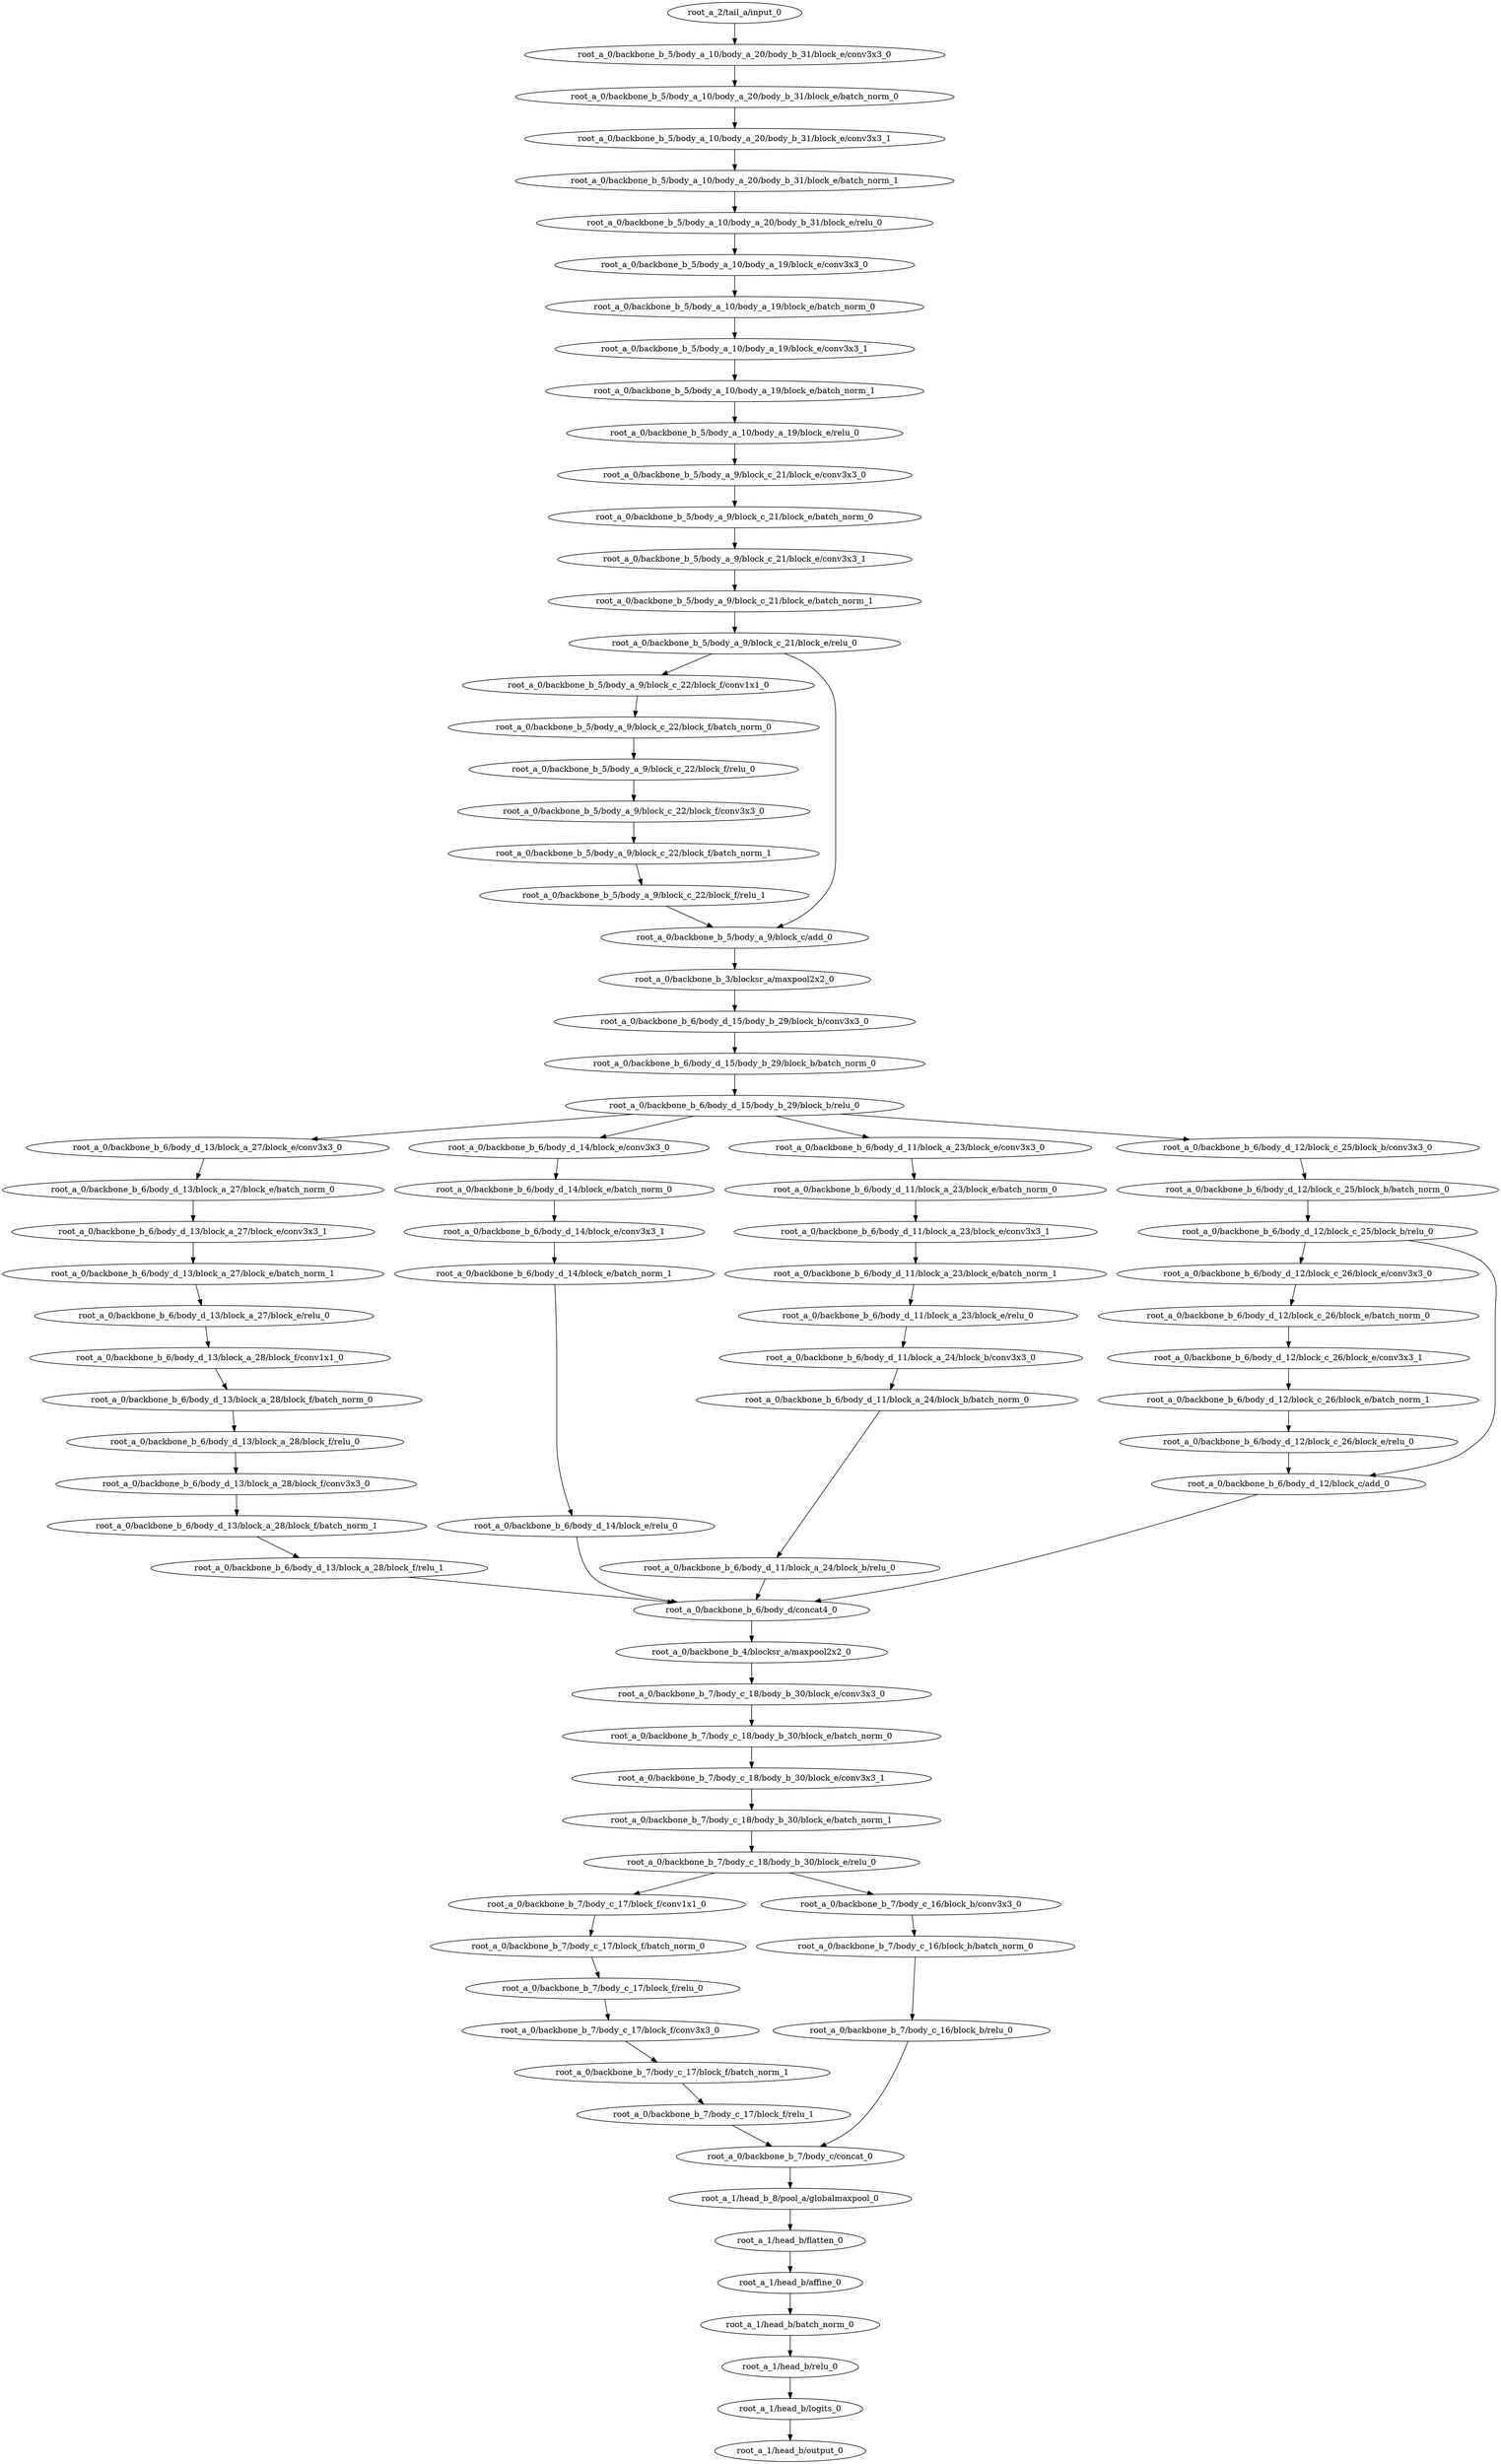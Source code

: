 digraph root_a {
	"root_a_2/tail_a/input_0"
	"root_a_0/backbone_b_5/body_a_10/body_a_20/body_b_31/block_e/conv3x3_0"
	"root_a_0/backbone_b_5/body_a_10/body_a_20/body_b_31/block_e/batch_norm_0"
	"root_a_0/backbone_b_5/body_a_10/body_a_20/body_b_31/block_e/conv3x3_1"
	"root_a_0/backbone_b_5/body_a_10/body_a_20/body_b_31/block_e/batch_norm_1"
	"root_a_0/backbone_b_5/body_a_10/body_a_20/body_b_31/block_e/relu_0"
	"root_a_0/backbone_b_5/body_a_10/body_a_19/block_e/conv3x3_0"
	"root_a_0/backbone_b_5/body_a_10/body_a_19/block_e/batch_norm_0"
	"root_a_0/backbone_b_5/body_a_10/body_a_19/block_e/conv3x3_1"
	"root_a_0/backbone_b_5/body_a_10/body_a_19/block_e/batch_norm_1"
	"root_a_0/backbone_b_5/body_a_10/body_a_19/block_e/relu_0"
	"root_a_0/backbone_b_5/body_a_9/block_c_21/block_e/conv3x3_0"
	"root_a_0/backbone_b_5/body_a_9/block_c_21/block_e/batch_norm_0"
	"root_a_0/backbone_b_5/body_a_9/block_c_21/block_e/conv3x3_1"
	"root_a_0/backbone_b_5/body_a_9/block_c_21/block_e/batch_norm_1"
	"root_a_0/backbone_b_5/body_a_9/block_c_21/block_e/relu_0"
	"root_a_0/backbone_b_5/body_a_9/block_c_22/block_f/conv1x1_0"
	"root_a_0/backbone_b_5/body_a_9/block_c_22/block_f/batch_norm_0"
	"root_a_0/backbone_b_5/body_a_9/block_c_22/block_f/relu_0"
	"root_a_0/backbone_b_5/body_a_9/block_c_22/block_f/conv3x3_0"
	"root_a_0/backbone_b_5/body_a_9/block_c_22/block_f/batch_norm_1"
	"root_a_0/backbone_b_5/body_a_9/block_c_22/block_f/relu_1"
	"root_a_0/backbone_b_5/body_a_9/block_c/add_0"
	"root_a_0/backbone_b_3/blocksr_a/maxpool2x2_0"
	"root_a_0/backbone_b_6/body_d_15/body_b_29/block_b/conv3x3_0"
	"root_a_0/backbone_b_6/body_d_15/body_b_29/block_b/batch_norm_0"
	"root_a_0/backbone_b_6/body_d_15/body_b_29/block_b/relu_0"
	"root_a_0/backbone_b_6/body_d_13/block_a_27/block_e/conv3x3_0"
	"root_a_0/backbone_b_6/body_d_13/block_a_27/block_e/batch_norm_0"
	"root_a_0/backbone_b_6/body_d_13/block_a_27/block_e/conv3x3_1"
	"root_a_0/backbone_b_6/body_d_13/block_a_27/block_e/batch_norm_1"
	"root_a_0/backbone_b_6/body_d_13/block_a_27/block_e/relu_0"
	"root_a_0/backbone_b_6/body_d_13/block_a_28/block_f/conv1x1_0"
	"root_a_0/backbone_b_6/body_d_13/block_a_28/block_f/batch_norm_0"
	"root_a_0/backbone_b_6/body_d_13/block_a_28/block_f/relu_0"
	"root_a_0/backbone_b_6/body_d_13/block_a_28/block_f/conv3x3_0"
	"root_a_0/backbone_b_6/body_d_13/block_a_28/block_f/batch_norm_1"
	"root_a_0/backbone_b_6/body_d_13/block_a_28/block_f/relu_1"
	"root_a_0/backbone_b_6/body_d_14/block_e/conv3x3_0"
	"root_a_0/backbone_b_6/body_d_14/block_e/batch_norm_0"
	"root_a_0/backbone_b_6/body_d_14/block_e/conv3x3_1"
	"root_a_0/backbone_b_6/body_d_14/block_e/batch_norm_1"
	"root_a_0/backbone_b_6/body_d_14/block_e/relu_0"
	"root_a_0/backbone_b_6/body_d_11/block_a_23/block_e/conv3x3_0"
	"root_a_0/backbone_b_6/body_d_11/block_a_23/block_e/batch_norm_0"
	"root_a_0/backbone_b_6/body_d_11/block_a_23/block_e/conv3x3_1"
	"root_a_0/backbone_b_6/body_d_11/block_a_23/block_e/batch_norm_1"
	"root_a_0/backbone_b_6/body_d_11/block_a_23/block_e/relu_0"
	"root_a_0/backbone_b_6/body_d_11/block_a_24/block_b/conv3x3_0"
	"root_a_0/backbone_b_6/body_d_11/block_a_24/block_b/batch_norm_0"
	"root_a_0/backbone_b_6/body_d_11/block_a_24/block_b/relu_0"
	"root_a_0/backbone_b_6/body_d_12/block_c_25/block_b/conv3x3_0"
	"root_a_0/backbone_b_6/body_d_12/block_c_25/block_b/batch_norm_0"
	"root_a_0/backbone_b_6/body_d_12/block_c_25/block_b/relu_0"
	"root_a_0/backbone_b_6/body_d_12/block_c_26/block_e/conv3x3_0"
	"root_a_0/backbone_b_6/body_d_12/block_c_26/block_e/batch_norm_0"
	"root_a_0/backbone_b_6/body_d_12/block_c_26/block_e/conv3x3_1"
	"root_a_0/backbone_b_6/body_d_12/block_c_26/block_e/batch_norm_1"
	"root_a_0/backbone_b_6/body_d_12/block_c_26/block_e/relu_0"
	"root_a_0/backbone_b_6/body_d_12/block_c/add_0"
	"root_a_0/backbone_b_6/body_d/concat4_0"
	"root_a_0/backbone_b_4/blocksr_a/maxpool2x2_0"
	"root_a_0/backbone_b_7/body_c_18/body_b_30/block_e/conv3x3_0"
	"root_a_0/backbone_b_7/body_c_18/body_b_30/block_e/batch_norm_0"
	"root_a_0/backbone_b_7/body_c_18/body_b_30/block_e/conv3x3_1"
	"root_a_0/backbone_b_7/body_c_18/body_b_30/block_e/batch_norm_1"
	"root_a_0/backbone_b_7/body_c_18/body_b_30/block_e/relu_0"
	"root_a_0/backbone_b_7/body_c_17/block_f/conv1x1_0"
	"root_a_0/backbone_b_7/body_c_17/block_f/batch_norm_0"
	"root_a_0/backbone_b_7/body_c_17/block_f/relu_0"
	"root_a_0/backbone_b_7/body_c_17/block_f/conv3x3_0"
	"root_a_0/backbone_b_7/body_c_17/block_f/batch_norm_1"
	"root_a_0/backbone_b_7/body_c_17/block_f/relu_1"
	"root_a_0/backbone_b_7/body_c_16/block_b/conv3x3_0"
	"root_a_0/backbone_b_7/body_c_16/block_b/batch_norm_0"
	"root_a_0/backbone_b_7/body_c_16/block_b/relu_0"
	"root_a_0/backbone_b_7/body_c/concat_0"
	"root_a_1/head_b_8/pool_a/globalmaxpool_0"
	"root_a_1/head_b/flatten_0"
	"root_a_1/head_b/affine_0"
	"root_a_1/head_b/batch_norm_0"
	"root_a_1/head_b/relu_0"
	"root_a_1/head_b/logits_0"
	"root_a_1/head_b/output_0"

	"root_a_2/tail_a/input_0" -> "root_a_0/backbone_b_5/body_a_10/body_a_20/body_b_31/block_e/conv3x3_0"
	"root_a_0/backbone_b_5/body_a_10/body_a_20/body_b_31/block_e/conv3x3_0" -> "root_a_0/backbone_b_5/body_a_10/body_a_20/body_b_31/block_e/batch_norm_0"
	"root_a_0/backbone_b_5/body_a_10/body_a_20/body_b_31/block_e/batch_norm_0" -> "root_a_0/backbone_b_5/body_a_10/body_a_20/body_b_31/block_e/conv3x3_1"
	"root_a_0/backbone_b_5/body_a_10/body_a_20/body_b_31/block_e/conv3x3_1" -> "root_a_0/backbone_b_5/body_a_10/body_a_20/body_b_31/block_e/batch_norm_1"
	"root_a_0/backbone_b_5/body_a_10/body_a_20/body_b_31/block_e/batch_norm_1" -> "root_a_0/backbone_b_5/body_a_10/body_a_20/body_b_31/block_e/relu_0"
	"root_a_0/backbone_b_5/body_a_10/body_a_20/body_b_31/block_e/relu_0" -> "root_a_0/backbone_b_5/body_a_10/body_a_19/block_e/conv3x3_0"
	"root_a_0/backbone_b_5/body_a_10/body_a_19/block_e/conv3x3_0" -> "root_a_0/backbone_b_5/body_a_10/body_a_19/block_e/batch_norm_0"
	"root_a_0/backbone_b_5/body_a_10/body_a_19/block_e/batch_norm_0" -> "root_a_0/backbone_b_5/body_a_10/body_a_19/block_e/conv3x3_1"
	"root_a_0/backbone_b_5/body_a_10/body_a_19/block_e/conv3x3_1" -> "root_a_0/backbone_b_5/body_a_10/body_a_19/block_e/batch_norm_1"
	"root_a_0/backbone_b_5/body_a_10/body_a_19/block_e/batch_norm_1" -> "root_a_0/backbone_b_5/body_a_10/body_a_19/block_e/relu_0"
	"root_a_0/backbone_b_5/body_a_10/body_a_19/block_e/relu_0" -> "root_a_0/backbone_b_5/body_a_9/block_c_21/block_e/conv3x3_0"
	"root_a_0/backbone_b_5/body_a_9/block_c_21/block_e/conv3x3_0" -> "root_a_0/backbone_b_5/body_a_9/block_c_21/block_e/batch_norm_0"
	"root_a_0/backbone_b_5/body_a_9/block_c_21/block_e/batch_norm_0" -> "root_a_0/backbone_b_5/body_a_9/block_c_21/block_e/conv3x3_1"
	"root_a_0/backbone_b_5/body_a_9/block_c_21/block_e/conv3x3_1" -> "root_a_0/backbone_b_5/body_a_9/block_c_21/block_e/batch_norm_1"
	"root_a_0/backbone_b_5/body_a_9/block_c_21/block_e/batch_norm_1" -> "root_a_0/backbone_b_5/body_a_9/block_c_21/block_e/relu_0"
	"root_a_0/backbone_b_5/body_a_9/block_c_21/block_e/relu_0" -> "root_a_0/backbone_b_5/body_a_9/block_c_22/block_f/conv1x1_0"
	"root_a_0/backbone_b_5/body_a_9/block_c_22/block_f/conv1x1_0" -> "root_a_0/backbone_b_5/body_a_9/block_c_22/block_f/batch_norm_0"
	"root_a_0/backbone_b_5/body_a_9/block_c_22/block_f/batch_norm_0" -> "root_a_0/backbone_b_5/body_a_9/block_c_22/block_f/relu_0"
	"root_a_0/backbone_b_5/body_a_9/block_c_22/block_f/relu_0" -> "root_a_0/backbone_b_5/body_a_9/block_c_22/block_f/conv3x3_0"
	"root_a_0/backbone_b_5/body_a_9/block_c_22/block_f/conv3x3_0" -> "root_a_0/backbone_b_5/body_a_9/block_c_22/block_f/batch_norm_1"
	"root_a_0/backbone_b_5/body_a_9/block_c_22/block_f/batch_norm_1" -> "root_a_0/backbone_b_5/body_a_9/block_c_22/block_f/relu_1"
	"root_a_0/backbone_b_5/body_a_9/block_c_22/block_f/relu_1" -> "root_a_0/backbone_b_5/body_a_9/block_c/add_0"
	"root_a_0/backbone_b_5/body_a_9/block_c_21/block_e/relu_0" -> "root_a_0/backbone_b_5/body_a_9/block_c/add_0"
	"root_a_0/backbone_b_5/body_a_9/block_c/add_0" -> "root_a_0/backbone_b_3/blocksr_a/maxpool2x2_0"
	"root_a_0/backbone_b_3/blocksr_a/maxpool2x2_0" -> "root_a_0/backbone_b_6/body_d_15/body_b_29/block_b/conv3x3_0"
	"root_a_0/backbone_b_6/body_d_15/body_b_29/block_b/conv3x3_0" -> "root_a_0/backbone_b_6/body_d_15/body_b_29/block_b/batch_norm_0"
	"root_a_0/backbone_b_6/body_d_15/body_b_29/block_b/batch_norm_0" -> "root_a_0/backbone_b_6/body_d_15/body_b_29/block_b/relu_0"
	"root_a_0/backbone_b_6/body_d_15/body_b_29/block_b/relu_0" -> "root_a_0/backbone_b_6/body_d_13/block_a_27/block_e/conv3x3_0"
	"root_a_0/backbone_b_6/body_d_13/block_a_27/block_e/conv3x3_0" -> "root_a_0/backbone_b_6/body_d_13/block_a_27/block_e/batch_norm_0"
	"root_a_0/backbone_b_6/body_d_13/block_a_27/block_e/batch_norm_0" -> "root_a_0/backbone_b_6/body_d_13/block_a_27/block_e/conv3x3_1"
	"root_a_0/backbone_b_6/body_d_13/block_a_27/block_e/conv3x3_1" -> "root_a_0/backbone_b_6/body_d_13/block_a_27/block_e/batch_norm_1"
	"root_a_0/backbone_b_6/body_d_13/block_a_27/block_e/batch_norm_1" -> "root_a_0/backbone_b_6/body_d_13/block_a_27/block_e/relu_0"
	"root_a_0/backbone_b_6/body_d_13/block_a_27/block_e/relu_0" -> "root_a_0/backbone_b_6/body_d_13/block_a_28/block_f/conv1x1_0"
	"root_a_0/backbone_b_6/body_d_13/block_a_28/block_f/conv1x1_0" -> "root_a_0/backbone_b_6/body_d_13/block_a_28/block_f/batch_norm_0"
	"root_a_0/backbone_b_6/body_d_13/block_a_28/block_f/batch_norm_0" -> "root_a_0/backbone_b_6/body_d_13/block_a_28/block_f/relu_0"
	"root_a_0/backbone_b_6/body_d_13/block_a_28/block_f/relu_0" -> "root_a_0/backbone_b_6/body_d_13/block_a_28/block_f/conv3x3_0"
	"root_a_0/backbone_b_6/body_d_13/block_a_28/block_f/conv3x3_0" -> "root_a_0/backbone_b_6/body_d_13/block_a_28/block_f/batch_norm_1"
	"root_a_0/backbone_b_6/body_d_13/block_a_28/block_f/batch_norm_1" -> "root_a_0/backbone_b_6/body_d_13/block_a_28/block_f/relu_1"
	"root_a_0/backbone_b_6/body_d_15/body_b_29/block_b/relu_0" -> "root_a_0/backbone_b_6/body_d_14/block_e/conv3x3_0"
	"root_a_0/backbone_b_6/body_d_14/block_e/conv3x3_0" -> "root_a_0/backbone_b_6/body_d_14/block_e/batch_norm_0"
	"root_a_0/backbone_b_6/body_d_14/block_e/batch_norm_0" -> "root_a_0/backbone_b_6/body_d_14/block_e/conv3x3_1"
	"root_a_0/backbone_b_6/body_d_14/block_e/conv3x3_1" -> "root_a_0/backbone_b_6/body_d_14/block_e/batch_norm_1"
	"root_a_0/backbone_b_6/body_d_14/block_e/batch_norm_1" -> "root_a_0/backbone_b_6/body_d_14/block_e/relu_0"
	"root_a_0/backbone_b_6/body_d_15/body_b_29/block_b/relu_0" -> "root_a_0/backbone_b_6/body_d_11/block_a_23/block_e/conv3x3_0"
	"root_a_0/backbone_b_6/body_d_11/block_a_23/block_e/conv3x3_0" -> "root_a_0/backbone_b_6/body_d_11/block_a_23/block_e/batch_norm_0"
	"root_a_0/backbone_b_6/body_d_11/block_a_23/block_e/batch_norm_0" -> "root_a_0/backbone_b_6/body_d_11/block_a_23/block_e/conv3x3_1"
	"root_a_0/backbone_b_6/body_d_11/block_a_23/block_e/conv3x3_1" -> "root_a_0/backbone_b_6/body_d_11/block_a_23/block_e/batch_norm_1"
	"root_a_0/backbone_b_6/body_d_11/block_a_23/block_e/batch_norm_1" -> "root_a_0/backbone_b_6/body_d_11/block_a_23/block_e/relu_0"
	"root_a_0/backbone_b_6/body_d_11/block_a_23/block_e/relu_0" -> "root_a_0/backbone_b_6/body_d_11/block_a_24/block_b/conv3x3_0"
	"root_a_0/backbone_b_6/body_d_11/block_a_24/block_b/conv3x3_0" -> "root_a_0/backbone_b_6/body_d_11/block_a_24/block_b/batch_norm_0"
	"root_a_0/backbone_b_6/body_d_11/block_a_24/block_b/batch_norm_0" -> "root_a_0/backbone_b_6/body_d_11/block_a_24/block_b/relu_0"
	"root_a_0/backbone_b_6/body_d_15/body_b_29/block_b/relu_0" -> "root_a_0/backbone_b_6/body_d_12/block_c_25/block_b/conv3x3_0"
	"root_a_0/backbone_b_6/body_d_12/block_c_25/block_b/conv3x3_0" -> "root_a_0/backbone_b_6/body_d_12/block_c_25/block_b/batch_norm_0"
	"root_a_0/backbone_b_6/body_d_12/block_c_25/block_b/batch_norm_0" -> "root_a_0/backbone_b_6/body_d_12/block_c_25/block_b/relu_0"
	"root_a_0/backbone_b_6/body_d_12/block_c_25/block_b/relu_0" -> "root_a_0/backbone_b_6/body_d_12/block_c_26/block_e/conv3x3_0"
	"root_a_0/backbone_b_6/body_d_12/block_c_26/block_e/conv3x3_0" -> "root_a_0/backbone_b_6/body_d_12/block_c_26/block_e/batch_norm_0"
	"root_a_0/backbone_b_6/body_d_12/block_c_26/block_e/batch_norm_0" -> "root_a_0/backbone_b_6/body_d_12/block_c_26/block_e/conv3x3_1"
	"root_a_0/backbone_b_6/body_d_12/block_c_26/block_e/conv3x3_1" -> "root_a_0/backbone_b_6/body_d_12/block_c_26/block_e/batch_norm_1"
	"root_a_0/backbone_b_6/body_d_12/block_c_26/block_e/batch_norm_1" -> "root_a_0/backbone_b_6/body_d_12/block_c_26/block_e/relu_0"
	"root_a_0/backbone_b_6/body_d_12/block_c_25/block_b/relu_0" -> "root_a_0/backbone_b_6/body_d_12/block_c/add_0"
	"root_a_0/backbone_b_6/body_d_12/block_c_26/block_e/relu_0" -> "root_a_0/backbone_b_6/body_d_12/block_c/add_0"
	"root_a_0/backbone_b_6/body_d_13/block_a_28/block_f/relu_1" -> "root_a_0/backbone_b_6/body_d/concat4_0"
	"root_a_0/backbone_b_6/body_d_14/block_e/relu_0" -> "root_a_0/backbone_b_6/body_d/concat4_0"
	"root_a_0/backbone_b_6/body_d_11/block_a_24/block_b/relu_0" -> "root_a_0/backbone_b_6/body_d/concat4_0"
	"root_a_0/backbone_b_6/body_d_12/block_c/add_0" -> "root_a_0/backbone_b_6/body_d/concat4_0"
	"root_a_0/backbone_b_6/body_d/concat4_0" -> "root_a_0/backbone_b_4/blocksr_a/maxpool2x2_0"
	"root_a_0/backbone_b_4/blocksr_a/maxpool2x2_0" -> "root_a_0/backbone_b_7/body_c_18/body_b_30/block_e/conv3x3_0"
	"root_a_0/backbone_b_7/body_c_18/body_b_30/block_e/conv3x3_0" -> "root_a_0/backbone_b_7/body_c_18/body_b_30/block_e/batch_norm_0"
	"root_a_0/backbone_b_7/body_c_18/body_b_30/block_e/batch_norm_0" -> "root_a_0/backbone_b_7/body_c_18/body_b_30/block_e/conv3x3_1"
	"root_a_0/backbone_b_7/body_c_18/body_b_30/block_e/conv3x3_1" -> "root_a_0/backbone_b_7/body_c_18/body_b_30/block_e/batch_norm_1"
	"root_a_0/backbone_b_7/body_c_18/body_b_30/block_e/batch_norm_1" -> "root_a_0/backbone_b_7/body_c_18/body_b_30/block_e/relu_0"
	"root_a_0/backbone_b_7/body_c_18/body_b_30/block_e/relu_0" -> "root_a_0/backbone_b_7/body_c_17/block_f/conv1x1_0"
	"root_a_0/backbone_b_7/body_c_17/block_f/conv1x1_0" -> "root_a_0/backbone_b_7/body_c_17/block_f/batch_norm_0"
	"root_a_0/backbone_b_7/body_c_17/block_f/batch_norm_0" -> "root_a_0/backbone_b_7/body_c_17/block_f/relu_0"
	"root_a_0/backbone_b_7/body_c_17/block_f/relu_0" -> "root_a_0/backbone_b_7/body_c_17/block_f/conv3x3_0"
	"root_a_0/backbone_b_7/body_c_17/block_f/conv3x3_0" -> "root_a_0/backbone_b_7/body_c_17/block_f/batch_norm_1"
	"root_a_0/backbone_b_7/body_c_17/block_f/batch_norm_1" -> "root_a_0/backbone_b_7/body_c_17/block_f/relu_1"
	"root_a_0/backbone_b_7/body_c_18/body_b_30/block_e/relu_0" -> "root_a_0/backbone_b_7/body_c_16/block_b/conv3x3_0"
	"root_a_0/backbone_b_7/body_c_16/block_b/conv3x3_0" -> "root_a_0/backbone_b_7/body_c_16/block_b/batch_norm_0"
	"root_a_0/backbone_b_7/body_c_16/block_b/batch_norm_0" -> "root_a_0/backbone_b_7/body_c_16/block_b/relu_0"
	"root_a_0/backbone_b_7/body_c_17/block_f/relu_1" -> "root_a_0/backbone_b_7/body_c/concat_0"
	"root_a_0/backbone_b_7/body_c_16/block_b/relu_0" -> "root_a_0/backbone_b_7/body_c/concat_0"
	"root_a_0/backbone_b_7/body_c/concat_0" -> "root_a_1/head_b_8/pool_a/globalmaxpool_0"
	"root_a_1/head_b_8/pool_a/globalmaxpool_0" -> "root_a_1/head_b/flatten_0"
	"root_a_1/head_b/flatten_0" -> "root_a_1/head_b/affine_0"
	"root_a_1/head_b/affine_0" -> "root_a_1/head_b/batch_norm_0"
	"root_a_1/head_b/batch_norm_0" -> "root_a_1/head_b/relu_0"
	"root_a_1/head_b/relu_0" -> "root_a_1/head_b/logits_0"
	"root_a_1/head_b/logits_0" -> "root_a_1/head_b/output_0"

}